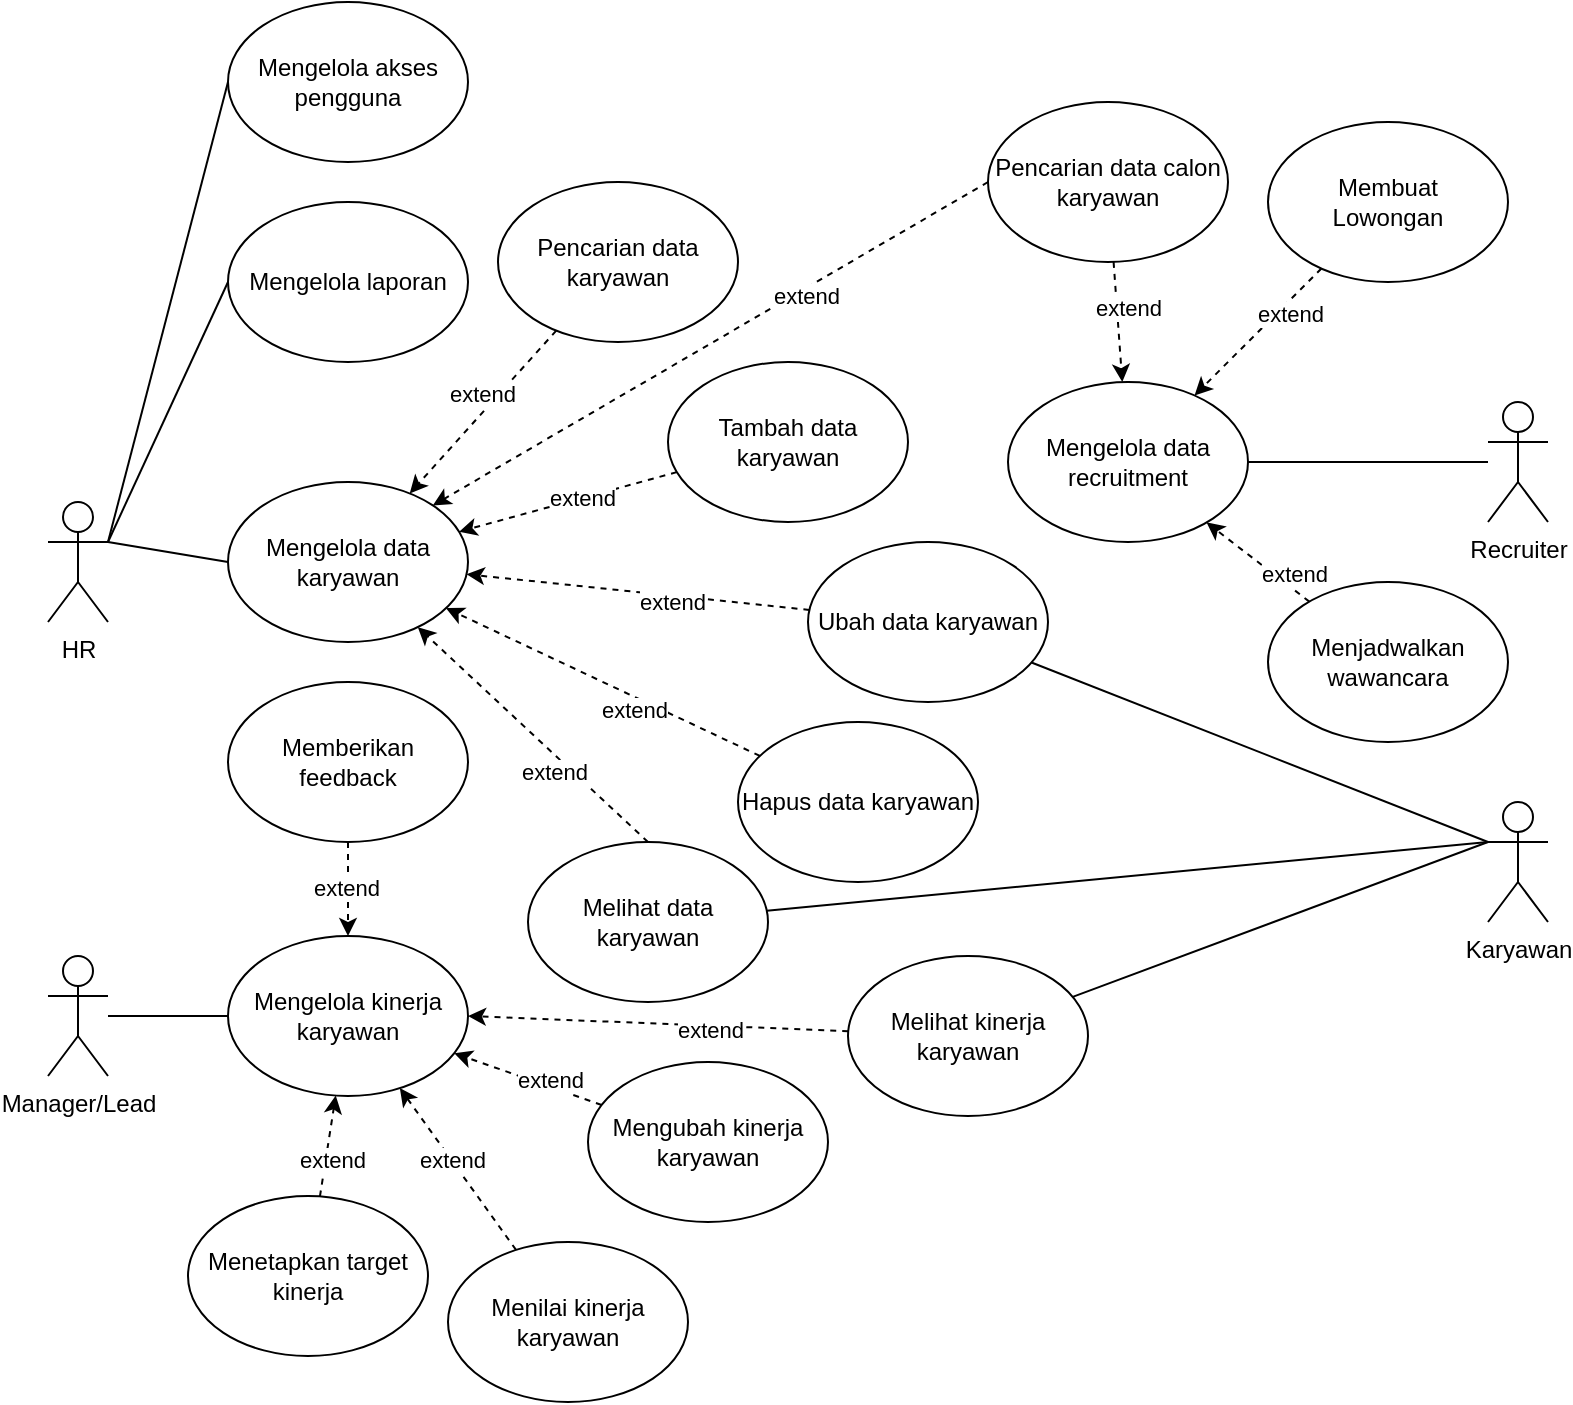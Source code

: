 <mxfile>
    <diagram id="_FEcGNNt8lsIHCFHQw6E" name="Page-1">
        <mxGraphModel dx="746" dy="1663" grid="1" gridSize="10" guides="1" tooltips="1" connect="1" arrows="1" fold="1" page="1" pageScale="1" pageWidth="850" pageHeight="1100" math="0" shadow="0">
            <root>
                <mxCell id="0"/>
                <mxCell id="1" parent="0"/>
                <mxCell id="2" value="HR" style="shape=umlActor;verticalLabelPosition=bottom;verticalAlign=top;html=1;outlineConnect=0;" vertex="1" parent="1">
                    <mxGeometry x="80" y="140" width="30" height="60" as="geometry"/>
                </mxCell>
                <mxCell id="3" value="Mengelola data karyawan" style="ellipse;whiteSpace=wrap;html=1;" vertex="1" parent="1">
                    <mxGeometry x="170" y="130" width="120" height="80" as="geometry"/>
                </mxCell>
                <mxCell id="4" value="" style="endArrow=none;html=1;exitX=1;exitY=0.333;exitDx=0;exitDy=0;exitPerimeter=0;" edge="1" parent="1" source="2">
                    <mxGeometry width="50" height="50" relative="1" as="geometry">
                        <mxPoint x="270" y="200" as="sourcePoint"/>
                        <mxPoint x="170" y="170" as="targetPoint"/>
                    </mxGeometry>
                </mxCell>
                <mxCell id="5" value="" style="endArrow=classic;html=1;dashed=1;" edge="1" parent="1" source="6" target="3">
                    <mxGeometry width="50" height="50" relative="1" as="geometry">
                        <mxPoint x="320" y="150" as="sourcePoint"/>
                        <mxPoint x="370" y="100" as="targetPoint"/>
                    </mxGeometry>
                </mxCell>
                <mxCell id="7" value="extend" style="edgeLabel;html=1;align=center;verticalAlign=middle;resizable=0;points=[];" vertex="1" connectable="0" parent="5">
                    <mxGeometry x="-0.298" y="-3" relative="1" as="geometry">
                        <mxPoint x="-9" y="5" as="offset"/>
                    </mxGeometry>
                </mxCell>
                <mxCell id="6" value="Tambah data karyawan" style="ellipse;whiteSpace=wrap;html=1;" vertex="1" parent="1">
                    <mxGeometry x="390" y="70" width="120" height="80" as="geometry"/>
                </mxCell>
                <mxCell id="8" value="Ubah data karyawan" style="ellipse;whiteSpace=wrap;html=1;" vertex="1" parent="1">
                    <mxGeometry x="460" y="160" width="120" height="80" as="geometry"/>
                </mxCell>
                <mxCell id="9" value="Hapus data karyawan" style="ellipse;whiteSpace=wrap;html=1;" vertex="1" parent="1">
                    <mxGeometry x="425" y="250" width="120" height="80" as="geometry"/>
                </mxCell>
                <mxCell id="10" value="" style="endArrow=classic;html=1;dashed=1;" edge="1" parent="1" source="8" target="3">
                    <mxGeometry width="50" height="50" relative="1" as="geometry">
                        <mxPoint x="368.164" y="130.145" as="sourcePoint"/>
                        <mxPoint x="291.884" y="159.91" as="targetPoint"/>
                    </mxGeometry>
                </mxCell>
                <mxCell id="11" value="extend" style="edgeLabel;html=1;align=center;verticalAlign=middle;resizable=0;points=[];" vertex="1" connectable="0" parent="10">
                    <mxGeometry x="-0.298" y="-3" relative="1" as="geometry">
                        <mxPoint x="-9" y="5" as="offset"/>
                    </mxGeometry>
                </mxCell>
                <mxCell id="12" value="" style="endArrow=classic;html=1;dashed=1;" edge="1" parent="1" source="9" target="3">
                    <mxGeometry width="50" height="50" relative="1" as="geometry">
                        <mxPoint x="378.164" y="140.145" as="sourcePoint"/>
                        <mxPoint x="301.884" y="169.91" as="targetPoint"/>
                    </mxGeometry>
                </mxCell>
                <mxCell id="13" value="extend" style="edgeLabel;html=1;align=center;verticalAlign=middle;resizable=0;points=[];" vertex="1" connectable="0" parent="12">
                    <mxGeometry x="-0.298" y="-3" relative="1" as="geometry">
                        <mxPoint x="-9" y="5" as="offset"/>
                    </mxGeometry>
                </mxCell>
                <mxCell id="14" value="Pencarian data karyawan" style="ellipse;whiteSpace=wrap;html=1;" vertex="1" parent="1">
                    <mxGeometry x="305" y="-20" width="120" height="80" as="geometry"/>
                </mxCell>
                <mxCell id="15" value="" style="endArrow=classic;html=1;dashed=1;" edge="1" parent="1" source="14" target="3">
                    <mxGeometry width="50" height="50" relative="1" as="geometry">
                        <mxPoint x="368.164" y="130.145" as="sourcePoint"/>
                        <mxPoint x="291.884" y="159.91" as="targetPoint"/>
                    </mxGeometry>
                </mxCell>
                <mxCell id="16" value="extend" style="edgeLabel;html=1;align=center;verticalAlign=middle;resizable=0;points=[];" vertex="1" connectable="0" parent="15">
                    <mxGeometry x="-0.298" y="-3" relative="1" as="geometry">
                        <mxPoint x="-9" y="5" as="offset"/>
                    </mxGeometry>
                </mxCell>
                <mxCell id="17" value="Mengelola data recruitment" style="ellipse;whiteSpace=wrap;html=1;" vertex="1" parent="1">
                    <mxGeometry x="560" y="80" width="120" height="80" as="geometry"/>
                </mxCell>
                <mxCell id="19" value="Mengelola kinerja karyawan" style="ellipse;whiteSpace=wrap;html=1;" vertex="1" parent="1">
                    <mxGeometry x="170" y="357" width="120" height="80" as="geometry"/>
                </mxCell>
                <mxCell id="20" value="Mengelola akses pengguna" style="ellipse;whiteSpace=wrap;html=1;" vertex="1" parent="1">
                    <mxGeometry x="170" y="-110" width="120" height="80" as="geometry"/>
                </mxCell>
                <mxCell id="21" value="Mengelola laporan" style="ellipse;whiteSpace=wrap;html=1;" vertex="1" parent="1">
                    <mxGeometry x="170" y="-10" width="120" height="80" as="geometry"/>
                </mxCell>
                <mxCell id="22" value="" style="endArrow=none;html=1;exitX=1;exitY=0.333;exitDx=0;exitDy=0;exitPerimeter=0;entryX=0;entryY=0.5;entryDx=0;entryDy=0;" edge="1" parent="1" source="2" target="21">
                    <mxGeometry width="50" height="50" relative="1" as="geometry">
                        <mxPoint x="120" y="170" as="sourcePoint"/>
                        <mxPoint x="180" y="180" as="targetPoint"/>
                    </mxGeometry>
                </mxCell>
                <mxCell id="24" value="" style="endArrow=none;html=1;entryX=0;entryY=0.5;entryDx=0;entryDy=0;exitX=1;exitY=0.333;exitDx=0;exitDy=0;exitPerimeter=0;" edge="1" parent="1" source="2" target="20">
                    <mxGeometry width="50" height="50" relative="1" as="geometry">
                        <mxPoint x="120" y="170" as="sourcePoint"/>
                        <mxPoint x="180" y="460" as="targetPoint"/>
                    </mxGeometry>
                </mxCell>
                <mxCell id="28" value="Recruiter" style="shape=umlActor;verticalLabelPosition=bottom;verticalAlign=top;html=1;outlineConnect=0;" vertex="1" parent="1">
                    <mxGeometry x="800" y="90" width="30" height="60" as="geometry"/>
                </mxCell>
                <mxCell id="29" value="" style="endArrow=none;html=1;" edge="1" parent="1" source="17" target="28">
                    <mxGeometry width="50" height="50" relative="1" as="geometry">
                        <mxPoint x="610" y="260" as="sourcePoint"/>
                        <mxPoint x="670" y="140" as="targetPoint"/>
                    </mxGeometry>
                </mxCell>
                <mxCell id="32" value="Pencarian data calon karyawan" style="ellipse;whiteSpace=wrap;html=1;" vertex="1" parent="1">
                    <mxGeometry x="550" y="-60" width="120" height="80" as="geometry"/>
                </mxCell>
                <mxCell id="33" value="" style="endArrow=classic;html=1;dashed=1;" edge="1" parent="1" source="32" target="17">
                    <mxGeometry width="50" height="50" relative="1" as="geometry">
                        <mxPoint x="381.482" y="5.193" as="sourcePoint"/>
                        <mxPoint x="268.496" y="144.799" as="targetPoint"/>
                    </mxGeometry>
                </mxCell>
                <mxCell id="34" value="extend" style="edgeLabel;html=1;align=center;verticalAlign=middle;resizable=0;points=[];" vertex="1" connectable="0" parent="33">
                    <mxGeometry x="-0.298" y="-3" relative="1" as="geometry">
                        <mxPoint x="8" y="2" as="offset"/>
                    </mxGeometry>
                </mxCell>
                <mxCell id="35" value="" style="endArrow=classic;html=1;dashed=1;entryX=1;entryY=0;entryDx=0;entryDy=0;exitX=0;exitY=0.5;exitDx=0;exitDy=0;" edge="1" parent="1" source="32" target="3">
                    <mxGeometry width="50" height="50" relative="1" as="geometry">
                        <mxPoint x="616.567" y="51.713" as="sourcePoint"/>
                        <mxPoint x="693.417" y="118.295" as="targetPoint"/>
                    </mxGeometry>
                </mxCell>
                <mxCell id="36" value="extend" style="edgeLabel;html=1;align=center;verticalAlign=middle;resizable=0;points=[];" vertex="1" connectable="0" parent="35">
                    <mxGeometry x="-0.298" y="-3" relative="1" as="geometry">
                        <mxPoint x="8" y="2" as="offset"/>
                    </mxGeometry>
                </mxCell>
                <mxCell id="37" value="Menjadwalkan wawancara" style="ellipse;whiteSpace=wrap;html=1;" vertex="1" parent="1">
                    <mxGeometry x="690" y="180" width="120" height="80" as="geometry"/>
                </mxCell>
                <mxCell id="38" value="" style="endArrow=classic;html=1;dashed=1;" edge="1" parent="1" source="37" target="17">
                    <mxGeometry width="50" height="50" relative="1" as="geometry">
                        <mxPoint x="593.369" y="40.752" as="sourcePoint"/>
                        <mxPoint x="691.589" y="119.271" as="targetPoint"/>
                    </mxGeometry>
                </mxCell>
                <mxCell id="39" value="extend" style="edgeLabel;html=1;align=center;verticalAlign=middle;resizable=0;points=[];" vertex="1" connectable="0" parent="38">
                    <mxGeometry x="-0.298" y="-3" relative="1" as="geometry">
                        <mxPoint x="8" y="2" as="offset"/>
                    </mxGeometry>
                </mxCell>
                <mxCell id="42" value="Melihat data karyawan" style="ellipse;whiteSpace=wrap;html=1;" vertex="1" parent="1">
                    <mxGeometry x="320" y="310" width="120" height="80" as="geometry"/>
                </mxCell>
                <mxCell id="43" value="" style="endArrow=classic;html=1;dashed=1;exitX=0.5;exitY=0;exitDx=0;exitDy=0;" edge="1" parent="1" source="42" target="3">
                    <mxGeometry width="50" height="50" relative="1" as="geometry">
                        <mxPoint x="247.203" y="280.043" as="sourcePoint"/>
                        <mxPoint x="242.854" y="219.955" as="targetPoint"/>
                    </mxGeometry>
                </mxCell>
                <mxCell id="44" value="extend" style="edgeLabel;html=1;align=center;verticalAlign=middle;resizable=0;points=[];" vertex="1" connectable="0" parent="43">
                    <mxGeometry x="-0.298" y="-3" relative="1" as="geometry">
                        <mxPoint x="-9" y="5" as="offset"/>
                    </mxGeometry>
                </mxCell>
                <mxCell id="45" value="" style="endArrow=none;html=1;entryX=0;entryY=0.333;entryDx=0;entryDy=0;entryPerimeter=0;" edge="1" parent="1" source="8" target="40">
                    <mxGeometry width="50" height="50" relative="1" as="geometry">
                        <mxPoint x="797.619" y="85.51" as="sourcePoint"/>
                        <mxPoint x="840" y="140.588" as="targetPoint"/>
                    </mxGeometry>
                </mxCell>
                <mxCell id="46" value="" style="endArrow=none;html=1;startArrow=none;exitX=0;exitY=0.333;exitDx=0;exitDy=0;exitPerimeter=0;" edge="1" parent="1" source="40" target="42">
                    <mxGeometry width="50" height="50" relative="1" as="geometry">
                        <mxPoint x="830" y="310" as="sourcePoint"/>
                        <mxPoint x="840" y="320" as="targetPoint"/>
                    </mxGeometry>
                </mxCell>
                <mxCell id="49" value="" style="endArrow=none;html=1;" edge="1" parent="1" target="40">
                    <mxGeometry width="50" height="50" relative="1" as="geometry">
                        <mxPoint x="830" y="310" as="sourcePoint"/>
                        <mxPoint x="424.234" y="353.631" as="targetPoint"/>
                    </mxGeometry>
                </mxCell>
                <mxCell id="40" value="Karyawan" style="shape=umlActor;verticalLabelPosition=bottom;verticalAlign=top;html=1;outlineConnect=0;" vertex="1" parent="1">
                    <mxGeometry x="800" y="290" width="30" height="60" as="geometry"/>
                </mxCell>
                <mxCell id="50" value="Membuat &lt;br&gt;Lowongan" style="ellipse;whiteSpace=wrap;html=1;" vertex="1" parent="1">
                    <mxGeometry x="690" y="-50" width="120" height="80" as="geometry"/>
                </mxCell>
                <mxCell id="51" value="" style="endArrow=classic;html=1;dashed=1;" edge="1" parent="1" source="50" target="17">
                    <mxGeometry width="50" height="50" relative="1" as="geometry">
                        <mxPoint x="720.629" y="199.816" as="sourcePoint"/>
                        <mxPoint x="669.296" y="160.228" as="targetPoint"/>
                    </mxGeometry>
                </mxCell>
                <mxCell id="52" value="extend" style="edgeLabel;html=1;align=center;verticalAlign=middle;resizable=0;points=[];" vertex="1" connectable="0" parent="51">
                    <mxGeometry x="-0.298" y="-3" relative="1" as="geometry">
                        <mxPoint x="8" y="2" as="offset"/>
                    </mxGeometry>
                </mxCell>
                <mxCell id="53" value="Manager/Lead" style="shape=umlActor;verticalLabelPosition=bottom;verticalAlign=top;html=1;outlineConnect=0;" vertex="1" parent="1">
                    <mxGeometry x="80" y="367" width="30" height="60" as="geometry"/>
                </mxCell>
                <mxCell id="54" value="" style="endArrow=none;html=1;" edge="1" parent="1" source="53" target="19">
                    <mxGeometry width="50" height="50" relative="1" as="geometry">
                        <mxPoint x="130" y="407" as="sourcePoint"/>
                        <mxPoint x="180" y="357" as="targetPoint"/>
                    </mxGeometry>
                </mxCell>
                <mxCell id="57" style="edgeStyle=none;html=1;dashed=1;" edge="1" parent="1" source="56" target="19">
                    <mxGeometry relative="1" as="geometry"/>
                </mxCell>
                <mxCell id="59" value="extend" style="edgeLabel;html=1;align=center;verticalAlign=middle;resizable=0;points=[];" vertex="1" connectable="0" parent="57">
                    <mxGeometry x="0.343" y="1" relative="1" as="geometry">
                        <mxPoint x="8" y="9" as="offset"/>
                    </mxGeometry>
                </mxCell>
                <mxCell id="56" value="Menilai kinerja karyawan" style="ellipse;whiteSpace=wrap;html=1;" vertex="1" parent="1">
                    <mxGeometry x="280" y="510" width="120" height="80" as="geometry"/>
                </mxCell>
                <mxCell id="61" style="edgeStyle=none;html=1;dashed=1;" edge="1" parent="1" source="60" target="19">
                    <mxGeometry relative="1" as="geometry"/>
                </mxCell>
                <mxCell id="62" value="extend" style="edgeLabel;html=1;align=center;verticalAlign=middle;resizable=0;points=[];" vertex="1" connectable="0" parent="61">
                    <mxGeometry x="0.48" relative="1" as="geometry">
                        <mxPoint y="19" as="offset"/>
                    </mxGeometry>
                </mxCell>
                <mxCell id="60" value="Menetapkan target kinerja" style="ellipse;whiteSpace=wrap;html=1;" vertex="1" parent="1">
                    <mxGeometry x="150" y="487" width="120" height="80" as="geometry"/>
                </mxCell>
                <mxCell id="64" style="edgeStyle=none;html=1;dashed=1;" edge="1" parent="1" source="63" target="19">
                    <mxGeometry relative="1" as="geometry"/>
                </mxCell>
                <mxCell id="65" value="extend" style="edgeLabel;html=1;align=center;verticalAlign=middle;resizable=0;points=[];" vertex="1" connectable="0" parent="64">
                    <mxGeometry x="0.371" y="-1" relative="1" as="geometry">
                        <mxPoint y="-9" as="offset"/>
                    </mxGeometry>
                </mxCell>
                <mxCell id="63" value="Memberikan feedback" style="ellipse;whiteSpace=wrap;html=1;" vertex="1" parent="1">
                    <mxGeometry x="170" y="230" width="120" height="80" as="geometry"/>
                </mxCell>
                <mxCell id="67" style="edgeStyle=none;html=1;entryX=1;entryY=0.5;entryDx=0;entryDy=0;dashed=1;" edge="1" parent="1" source="66" target="19">
                    <mxGeometry relative="1" as="geometry"/>
                </mxCell>
                <mxCell id="70" value="extend" style="edgeLabel;html=1;align=center;verticalAlign=middle;resizable=0;points=[];" vertex="1" connectable="0" parent="67">
                    <mxGeometry x="-0.272" y="2" relative="1" as="geometry">
                        <mxPoint as="offset"/>
                    </mxGeometry>
                </mxCell>
                <mxCell id="66" value="Melihat kinerja karyawan" style="ellipse;whiteSpace=wrap;html=1;" vertex="1" parent="1">
                    <mxGeometry x="480" y="367" width="120" height="80" as="geometry"/>
                </mxCell>
                <mxCell id="69" style="edgeStyle=none;html=1;dashed=1;" edge="1" parent="1" source="68" target="19">
                    <mxGeometry relative="1" as="geometry"/>
                </mxCell>
                <mxCell id="71" value="extend" style="edgeLabel;html=1;align=center;verticalAlign=middle;resizable=0;points=[];" vertex="1" connectable="0" parent="69">
                    <mxGeometry x="-0.263" y="-3" relative="1" as="geometry">
                        <mxPoint as="offset"/>
                    </mxGeometry>
                </mxCell>
                <mxCell id="68" value="Mengubah kinerja karyawan" style="ellipse;whiteSpace=wrap;html=1;" vertex="1" parent="1">
                    <mxGeometry x="350" y="420" width="120" height="80" as="geometry"/>
                </mxCell>
                <mxCell id="72" value="" style="endArrow=none;html=1;startArrow=none;exitX=0;exitY=0.333;exitDx=0;exitDy=0;exitPerimeter=0;" edge="1" parent="1" source="40" target="66">
                    <mxGeometry width="50" height="50" relative="1" as="geometry">
                        <mxPoint x="810" y="320" as="sourcePoint"/>
                        <mxPoint x="449.397" y="354.343" as="targetPoint"/>
                    </mxGeometry>
                </mxCell>
            </root>
        </mxGraphModel>
    </diagram>
</mxfile>